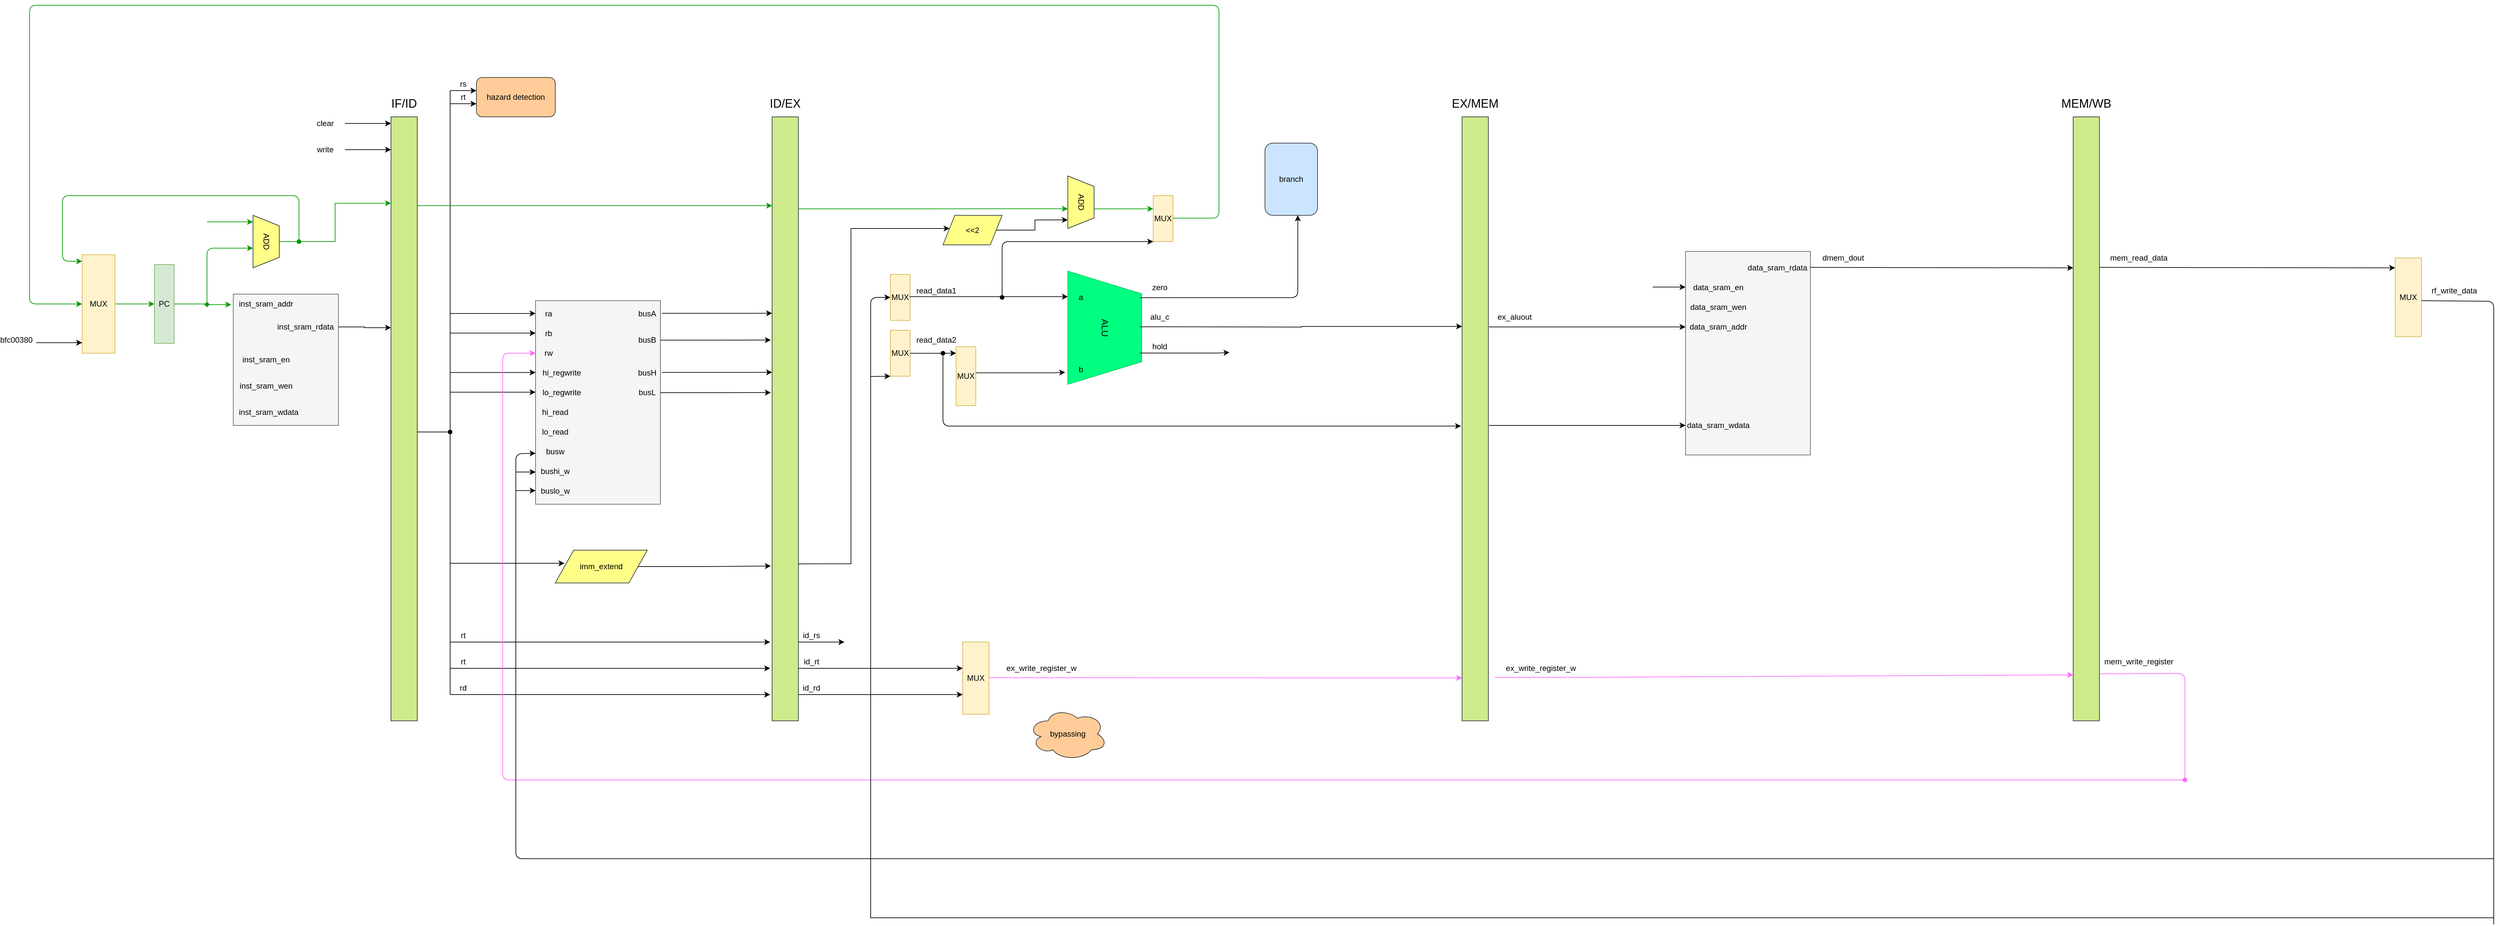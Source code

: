<mxfile version="13.4.1" type="github"><diagram id="bH22LZ7JSNqI04qrqFMr" name="Page-1"><mxGraphModel dx="1304" dy="689" grid="1" gridSize="10" guides="1" tooltips="1" connect="1" arrows="1" fold="1" page="1" pageScale="100" pageWidth="827" pageHeight="1169" math="0" shadow="0"><root><mxCell id="0"/><mxCell id="1" parent="0"/><mxCell id="Rt0QYLYU2NxIwIm2NMMh-12" style="edgeStyle=orthogonalEdgeStyle;rounded=0;orthogonalLoop=1;jettySize=auto;html=1;exitX=1;exitY=0.5;exitDx=0;exitDy=0;entryX=0;entryY=0.5;entryDx=0;entryDy=0;strokeColor=#009900;" edge="1" parent="1" source="Rt0QYLYU2NxIwIm2NMMh-1" target="Rt0QYLYU2NxIwIm2NMMh-2"><mxGeometry relative="1" as="geometry"/></mxCell><mxCell id="Rt0QYLYU2NxIwIm2NMMh-1" value="MUX" style="rounded=0;whiteSpace=wrap;html=1;fillColor=#fff2cc;strokeColor=#d6b656;" vertex="1" parent="1"><mxGeometry x="180" y="850" width="50" height="150" as="geometry"/></mxCell><mxCell id="Rt0QYLYU2NxIwIm2NMMh-13" style="edgeStyle=orthogonalEdgeStyle;rounded=0;orthogonalLoop=1;jettySize=auto;html=1;exitX=1;exitY=0.5;exitDx=0;exitDy=0;entryX=-0.019;entryY=0.08;entryDx=0;entryDy=0;entryPerimeter=0;strokeColor=#009900;" edge="1" parent="1" source="Rt0QYLYU2NxIwIm2NMMh-2" target="Rt0QYLYU2NxIwIm2NMMh-3"><mxGeometry relative="1" as="geometry"><Array as="points"><mxPoint x="370" y="925"/><mxPoint x="370" y="926"/></Array></mxGeometry></mxCell><mxCell id="Rt0QYLYU2NxIwIm2NMMh-2" value="PC" style="rounded=0;whiteSpace=wrap;html=1;fillColor=#d5e8d4;strokeColor=#82b366;" vertex="1" parent="1"><mxGeometry x="290" y="865" width="30" height="120" as="geometry"/></mxCell><mxCell id="Rt0QYLYU2NxIwIm2NMMh-20" style="edgeStyle=orthogonalEdgeStyle;rounded=0;orthogonalLoop=1;jettySize=auto;html=1;exitX=1;exitY=0.25;exitDx=0;exitDy=0;startArrow=none;startFill=0;endArrow=classic;endFill=1;entryX=0;entryY=0.349;entryDx=0;entryDy=0;entryPerimeter=0;" edge="1" parent="1" source="Rt0QYLYU2NxIwIm2NMMh-3" target="Rt0QYLYU2NxIwIm2NMMh-18"><mxGeometry relative="1" as="geometry"><mxPoint x="645" y="960" as="targetPoint"/></mxGeometry></mxCell><mxCell id="Rt0QYLYU2NxIwIm2NMMh-3" value="" style="rounded=0;whiteSpace=wrap;html=1;fillColor=#f5f5f5;strokeColor=#666666;fontColor=#333333;" vertex="1" parent="1"><mxGeometry x="410" y="910" width="160" height="200" as="geometry"/></mxCell><mxCell id="Rt0QYLYU2NxIwIm2NMMh-4" value="inst_sram_addr" style="text;html=1;strokeColor=none;fillColor=none;align=center;verticalAlign=middle;whiteSpace=wrap;rounded=0;" vertex="1" parent="1"><mxGeometry x="440" y="915" width="40" height="20" as="geometry"/></mxCell><mxCell id="Rt0QYLYU2NxIwIm2NMMh-5" value="inst_sram_rdata" style="text;html=1;strokeColor=none;fillColor=none;align=center;verticalAlign=middle;whiteSpace=wrap;rounded=0;" vertex="1" parent="1"><mxGeometry x="500" y="950" width="40" height="20" as="geometry"/></mxCell><mxCell id="Rt0QYLYU2NxIwIm2NMMh-6" value="inst_sram_en" style="text;html=1;strokeColor=none;fillColor=none;align=center;verticalAlign=middle;whiteSpace=wrap;rounded=0;" vertex="1" parent="1"><mxGeometry x="440" y="1000" width="40" height="20" as="geometry"/></mxCell><mxCell id="Rt0QYLYU2NxIwIm2NMMh-7" value="inst_sram_wen" style="text;html=1;strokeColor=none;fillColor=none;align=center;verticalAlign=middle;whiteSpace=wrap;rounded=0;" vertex="1" parent="1"><mxGeometry x="440" y="1040" width="40" height="20" as="geometry"/></mxCell><mxCell id="Rt0QYLYU2NxIwIm2NMMh-8" value="inst_sram_wdata" style="text;html=1;strokeColor=none;fillColor=none;align=center;verticalAlign=middle;whiteSpace=wrap;rounded=0;" vertex="1" parent="1"><mxGeometry x="444" y="1080" width="40" height="20" as="geometry"/></mxCell><mxCell id="Rt0QYLYU2NxIwIm2NMMh-22" style="edgeStyle=orthogonalEdgeStyle;rounded=0;orthogonalLoop=1;jettySize=auto;html=1;exitX=0.5;exitY=0;exitDx=0;exitDy=0;startArrow=none;startFill=0;endArrow=classic;endFill=1;entryX=0;entryY=0.143;entryDx=0;entryDy=0;entryPerimeter=0;strokeColor=#009900;" edge="1" parent="1" source="Rt0QYLYU2NxIwIm2NMMh-11" target="Rt0QYLYU2NxIwIm2NMMh-18"><mxGeometry relative="1" as="geometry"><mxPoint x="640" y="830" as="targetPoint"/></mxGeometry></mxCell><mxCell id="Rt0QYLYU2NxIwIm2NMMh-11" value="ADD" style="shape=trapezoid;perimeter=trapezoidPerimeter;whiteSpace=wrap;html=1;rotation=90;fillColor=#ffff88;strokeColor=#36393d;" vertex="1" parent="1"><mxGeometry x="420" y="810" width="80" height="40" as="geometry"/></mxCell><mxCell id="Rt0QYLYU2NxIwIm2NMMh-16" value="" style="endArrow=classic;html=1;strokeColor=#009900;" edge="1" parent="1"><mxGeometry width="50" height="50" relative="1" as="geometry"><mxPoint x="370" y="800" as="sourcePoint"/><mxPoint x="440" y="800" as="targetPoint"/></mxGeometry></mxCell><mxCell id="Rt0QYLYU2NxIwIm2NMMh-17" value="" style="endArrow=classic;html=1;endFill=1;startArrow=diamond;startFill=1;strokeColor=#009900;" edge="1" parent="1"><mxGeometry width="50" height="50" relative="1" as="geometry"><mxPoint x="370" y="930" as="sourcePoint"/><mxPoint x="440" y="840" as="targetPoint"/><Array as="points"><mxPoint x="370" y="840"/></Array></mxGeometry></mxCell><mxCell id="Rt0QYLYU2NxIwIm2NMMh-18" value="" style="rounded=0;whiteSpace=wrap;html=1;fillColor=#cdeb8b;strokeColor=#36393d;" vertex="1" parent="1"><mxGeometry x="650" y="640" width="40" height="920" as="geometry"/></mxCell><mxCell id="Rt0QYLYU2NxIwIm2NMMh-19" value="&lt;font style=&quot;font-size: 18px&quot;&gt;IF/ID&lt;/font&gt;" style="text;html=1;strokeColor=none;fillColor=none;align=center;verticalAlign=middle;whiteSpace=wrap;rounded=0;" vertex="1" parent="1"><mxGeometry x="650" y="610" width="40" height="20" as="geometry"/></mxCell><mxCell id="Rt0QYLYU2NxIwIm2NMMh-23" value="" style="endArrow=classic;html=1;" edge="1" parent="1"><mxGeometry width="50" height="50" relative="1" as="geometry"><mxPoint x="580" y="650" as="sourcePoint"/><mxPoint x="650" y="650" as="targetPoint"/></mxGeometry></mxCell><mxCell id="Rt0QYLYU2NxIwIm2NMMh-24" value="" style="endArrow=classic;html=1;" edge="1" parent="1"><mxGeometry width="50" height="50" relative="1" as="geometry"><mxPoint x="580" y="690" as="sourcePoint"/><mxPoint x="650" y="690" as="targetPoint"/></mxGeometry></mxCell><mxCell id="Rt0QYLYU2NxIwIm2NMMh-25" value="&lt;font style=&quot;font-size: 12px&quot;&gt;clear&lt;/font&gt;" style="text;html=1;strokeColor=none;fillColor=none;align=center;verticalAlign=middle;whiteSpace=wrap;rounded=0;" vertex="1" parent="1"><mxGeometry x="530" y="640" width="40" height="20" as="geometry"/></mxCell><mxCell id="Rt0QYLYU2NxIwIm2NMMh-26" value="&lt;font style=&quot;font-size: 12px&quot;&gt;write&lt;/font&gt;" style="text;html=1;strokeColor=none;fillColor=none;align=center;verticalAlign=middle;whiteSpace=wrap;rounded=0;" vertex="1" parent="1"><mxGeometry x="530" y="680" width="40" height="20" as="geometry"/></mxCell><mxCell id="Rt0QYLYU2NxIwIm2NMMh-27" value="" style="endArrow=classic;html=1;entryX=0;entryY=0.067;entryDx=0;entryDy=0;entryPerimeter=0;startArrow=oval;startFill=1;strokeColor=#009900;" edge="1" parent="1" target="Rt0QYLYU2NxIwIm2NMMh-1"><mxGeometry width="50" height="50" relative="1" as="geometry"><mxPoint x="510" y="830" as="sourcePoint"/><mxPoint x="150" y="870" as="targetPoint"/><Array as="points"><mxPoint x="510" y="760"/><mxPoint x="150" y="760"/><mxPoint x="150" y="860"/></Array></mxGeometry></mxCell><mxCell id="Rt0QYLYU2NxIwIm2NMMh-28" value="" style="endArrow=classic;html=1;" edge="1" parent="1"><mxGeometry width="50" height="50" relative="1" as="geometry"><mxPoint x="110" y="984" as="sourcePoint"/><mxPoint x="180" y="984" as="targetPoint"/></mxGeometry></mxCell><mxCell id="Rt0QYLYU2NxIwIm2NMMh-29" value="&lt;font style=&quot;font-size: 12px&quot;&gt;bfc00380&lt;br&gt;&lt;/font&gt;" style="text;html=1;strokeColor=none;fillColor=none;align=center;verticalAlign=middle;whiteSpace=wrap;rounded=0;" vertex="1" parent="1"><mxGeometry x="60" y="970" width="40" height="20" as="geometry"/></mxCell><mxCell id="Rt0QYLYU2NxIwIm2NMMh-30" value="" style="rounded=0;whiteSpace=wrap;html=1;fillColor=#f5f5f5;strokeColor=#666666;fontColor=#333333;" vertex="1" parent="1"><mxGeometry x="870" y="920" width="190" height="310" as="geometry"/></mxCell><mxCell id="Rt0QYLYU2NxIwIm2NMMh-31" value="ra" style="text;html=1;strokeColor=none;fillColor=none;align=center;verticalAlign=middle;whiteSpace=wrap;rounded=0;" vertex="1" parent="1"><mxGeometry x="870" y="930" width="40" height="20" as="geometry"/></mxCell><mxCell id="Rt0QYLYU2NxIwIm2NMMh-32" value="rb" style="text;html=1;strokeColor=none;fillColor=none;align=center;verticalAlign=middle;whiteSpace=wrap;rounded=0;" vertex="1" parent="1"><mxGeometry x="870" y="960" width="40" height="20" as="geometry"/></mxCell><mxCell id="Rt0QYLYU2NxIwIm2NMMh-33" value="rw" style="text;html=1;strokeColor=none;fillColor=none;align=center;verticalAlign=middle;whiteSpace=wrap;rounded=0;" vertex="1" parent="1"><mxGeometry x="870" y="990" width="40" height="20" as="geometry"/></mxCell><mxCell id="Rt0QYLYU2NxIwIm2NMMh-34" value="hi_regwrite" style="text;html=1;strokeColor=none;fillColor=none;align=center;verticalAlign=middle;whiteSpace=wrap;rounded=0;" vertex="1" parent="1"><mxGeometry x="890" y="1020" width="40" height="20" as="geometry"/></mxCell><mxCell id="Rt0QYLYU2NxIwIm2NMMh-36" value="lo_regwrite" style="text;html=1;strokeColor=none;fillColor=none;align=center;verticalAlign=middle;whiteSpace=wrap;rounded=0;" vertex="1" parent="1"><mxGeometry x="890" y="1050" width="40" height="20" as="geometry"/></mxCell><mxCell id="Rt0QYLYU2NxIwIm2NMMh-37" value="hi_read" style="text;html=1;strokeColor=none;fillColor=none;align=center;verticalAlign=middle;whiteSpace=wrap;rounded=0;" vertex="1" parent="1"><mxGeometry x="880" y="1080" width="40" height="20" as="geometry"/></mxCell><mxCell id="Rt0QYLYU2NxIwIm2NMMh-38" value="lo_read" style="text;html=1;strokeColor=none;fillColor=none;align=center;verticalAlign=middle;whiteSpace=wrap;rounded=0;" vertex="1" parent="1"><mxGeometry x="880" y="1110" width="40" height="20" as="geometry"/></mxCell><mxCell id="Rt0QYLYU2NxIwIm2NMMh-39" value="busw" style="text;html=1;strokeColor=none;fillColor=none;align=center;verticalAlign=middle;whiteSpace=wrap;rounded=0;" vertex="1" parent="1"><mxGeometry x="880" y="1140" width="40" height="20" as="geometry"/></mxCell><mxCell id="Rt0QYLYU2NxIwIm2NMMh-42" value="bushi_w" style="text;html=1;strokeColor=none;fillColor=none;align=center;verticalAlign=middle;whiteSpace=wrap;rounded=0;" vertex="1" parent="1"><mxGeometry x="880" y="1170" width="40" height="20" as="geometry"/></mxCell><mxCell id="Rt0QYLYU2NxIwIm2NMMh-47" value="buslo_w" style="text;html=1;strokeColor=none;fillColor=none;align=center;verticalAlign=middle;whiteSpace=wrap;rounded=0;" vertex="1" parent="1"><mxGeometry x="880" y="1200" width="40" height="20" as="geometry"/></mxCell><mxCell id="Rt0QYLYU2NxIwIm2NMMh-48" value="busA" style="text;html=1;strokeColor=none;fillColor=none;align=center;verticalAlign=middle;whiteSpace=wrap;rounded=0;" vertex="1" parent="1"><mxGeometry x="1020" y="930" width="40" height="20" as="geometry"/></mxCell><mxCell id="Rt0QYLYU2NxIwIm2NMMh-49" value="busB" style="text;html=1;strokeColor=none;fillColor=none;align=center;verticalAlign=middle;whiteSpace=wrap;rounded=0;" vertex="1" parent="1"><mxGeometry x="1020" y="970" width="40" height="20" as="geometry"/></mxCell><mxCell id="Rt0QYLYU2NxIwIm2NMMh-50" value="busH" style="text;html=1;strokeColor=none;fillColor=none;align=center;verticalAlign=middle;whiteSpace=wrap;rounded=0;" vertex="1" parent="1"><mxGeometry x="1020" y="1020" width="40" height="20" as="geometry"/></mxCell><mxCell id="Rt0QYLYU2NxIwIm2NMMh-51" value="busL" style="text;html=1;strokeColor=none;fillColor=none;align=center;verticalAlign=middle;whiteSpace=wrap;rounded=0;" vertex="1" parent="1"><mxGeometry x="1020" y="1050" width="40" height="20" as="geometry"/></mxCell><mxCell id="Rt0QYLYU2NxIwIm2NMMh-52" value="" style="rounded=0;whiteSpace=wrap;html=1;fillColor=#cdeb8b;strokeColor=#36393d;" vertex="1" parent="1"><mxGeometry x="1230" y="640" width="40" height="920" as="geometry"/></mxCell><mxCell id="Rt0QYLYU2NxIwIm2NMMh-53" value="&lt;font style=&quot;font-size: 18px&quot;&gt;ID/EX&lt;/font&gt;" style="text;html=1;strokeColor=none;fillColor=none;align=center;verticalAlign=middle;whiteSpace=wrap;rounded=0;" vertex="1" parent="1"><mxGeometry x="1230" y="610" width="40" height="20" as="geometry"/></mxCell><mxCell id="Rt0QYLYU2NxIwIm2NMMh-59" style="edgeStyle=orthogonalEdgeStyle;rounded=0;orthogonalLoop=1;jettySize=auto;html=1;exitX=1;exitY=0.25;exitDx=0;exitDy=0;entryX=-0.05;entryY=0.404;entryDx=0;entryDy=0;entryPerimeter=0;startArrow=none;startFill=0;endArrow=classic;endFill=1;" edge="1" parent="1"><mxGeometry relative="1" as="geometry"><mxPoint x="1060" y="980.08" as="sourcePoint"/><mxPoint x="1228" y="980.0" as="targetPoint"/><Array as="points"><mxPoint x="1144" y="980"/><mxPoint x="1144" y="980"/></Array></mxGeometry></mxCell><mxCell id="Rt0QYLYU2NxIwIm2NMMh-60" style="edgeStyle=orthogonalEdgeStyle;rounded=0;orthogonalLoop=1;jettySize=auto;html=1;exitX=1;exitY=0.25;exitDx=0;exitDy=0;entryX=-0.05;entryY=0.404;entryDx=0;entryDy=0;entryPerimeter=0;startArrow=none;startFill=0;endArrow=classic;endFill=1;" edge="1" parent="1"><mxGeometry relative="1" as="geometry"><mxPoint x="1062" y="1029.25" as="sourcePoint"/><mxPoint x="1230.0" y="1029.17" as="targetPoint"/><Array as="points"><mxPoint x="1146" y="1029.17"/><mxPoint x="1146" y="1029.17"/></Array></mxGeometry></mxCell><mxCell id="Rt0QYLYU2NxIwIm2NMMh-61" style="edgeStyle=orthogonalEdgeStyle;rounded=0;orthogonalLoop=1;jettySize=auto;html=1;exitX=1;exitY=0.25;exitDx=0;exitDy=0;entryX=-0.05;entryY=0.404;entryDx=0;entryDy=0;entryPerimeter=0;startArrow=none;startFill=0;endArrow=classic;endFill=1;" edge="1" parent="1"><mxGeometry relative="1" as="geometry"><mxPoint x="1060" y="1060.08" as="sourcePoint"/><mxPoint x="1228.0" y="1060.0" as="targetPoint"/><Array as="points"><mxPoint x="1144" y="1060"/><mxPoint x="1144" y="1060"/></Array></mxGeometry></mxCell><mxCell id="Rt0QYLYU2NxIwIm2NMMh-62" style="edgeStyle=orthogonalEdgeStyle;rounded=0;orthogonalLoop=1;jettySize=auto;html=1;exitX=1;exitY=0.25;exitDx=0;exitDy=0;entryX=-0.05;entryY=0.404;entryDx=0;entryDy=0;entryPerimeter=0;startArrow=none;startFill=0;endArrow=classic;endFill=1;" edge="1" parent="1"><mxGeometry relative="1" as="geometry"><mxPoint x="1062" y="939.25" as="sourcePoint"/><mxPoint x="1230.0" y="939.17" as="targetPoint"/><Array as="points"><mxPoint x="1146" y="939.17"/><mxPoint x="1146" y="939.17"/></Array></mxGeometry></mxCell><mxCell id="Rt0QYLYU2NxIwIm2NMMh-64" value="hazard detection" style="rounded=1;whiteSpace=wrap;html=1;fillColor=#ffcc99;strokeColor=#36393d;" vertex="1" parent="1"><mxGeometry x="780" y="580" width="120" height="60" as="geometry"/></mxCell><mxCell id="Rt0QYLYU2NxIwIm2NMMh-65" value="" style="endArrow=classic;html=1;entryX=0;entryY=0.75;entryDx=0;entryDy=0;" edge="1" parent="1"><mxGeometry width="50" height="50" relative="1" as="geometry"><mxPoint x="740" y="939.5" as="sourcePoint"/><mxPoint x="870" y="939.5" as="targetPoint"/></mxGeometry></mxCell><mxCell id="Rt0QYLYU2NxIwIm2NMMh-66" value="" style="endArrow=classic;html=1;entryX=0;entryY=0.75;entryDx=0;entryDy=0;" edge="1" parent="1"><mxGeometry width="50" height="50" relative="1" as="geometry"><mxPoint x="740" y="969.41" as="sourcePoint"/><mxPoint x="870" y="969.41" as="targetPoint"/></mxGeometry></mxCell><mxCell id="Rt0QYLYU2NxIwIm2NMMh-67" value="" style="endArrow=classic;html=1;entryX=0;entryY=0.75;entryDx=0;entryDy=0;" edge="1" parent="1"><mxGeometry width="50" height="50" relative="1" as="geometry"><mxPoint x="740" y="1029.41" as="sourcePoint"/><mxPoint x="870" y="1029.41" as="targetPoint"/></mxGeometry></mxCell><mxCell id="Rt0QYLYU2NxIwIm2NMMh-68" value="" style="endArrow=classic;html=1;entryX=0;entryY=0.75;entryDx=0;entryDy=0;" edge="1" parent="1"><mxGeometry width="50" height="50" relative="1" as="geometry"><mxPoint x="740" y="1059.41" as="sourcePoint"/><mxPoint x="870" y="1059.41" as="targetPoint"/></mxGeometry></mxCell><mxCell id="Rt0QYLYU2NxIwIm2NMMh-71" value="" style="endArrow=oval;html=1;endFill=1;" edge="1" parent="1"><mxGeometry width="50" height="50" relative="1" as="geometry"><mxPoint x="690" y="1120" as="sourcePoint"/><mxPoint x="740" y="1120" as="targetPoint"/></mxGeometry></mxCell><mxCell id="Rt0QYLYU2NxIwIm2NMMh-72" value="" style="endArrow=none;html=1;" edge="1" parent="1"><mxGeometry width="50" height="50" relative="1" as="geometry"><mxPoint x="740" y="1520" as="sourcePoint"/><mxPoint x="740" y="600" as="targetPoint"/></mxGeometry></mxCell><mxCell id="Rt0QYLYU2NxIwIm2NMMh-73" value="imm_extend" style="shape=parallelogram;perimeter=parallelogramPerimeter;whiteSpace=wrap;html=1;fillColor=#ffff88;strokeColor=#36393d;" vertex="1" parent="1"><mxGeometry x="900" y="1300" width="140" height="50" as="geometry"/></mxCell><mxCell id="Rt0QYLYU2NxIwIm2NMMh-74" value="" style="endArrow=classic;html=1;" edge="1" parent="1"><mxGeometry width="50" height="50" relative="1" as="geometry"><mxPoint x="740" y="1320.0" as="sourcePoint"/><mxPoint x="914" y="1320" as="targetPoint"/><Array as="points"><mxPoint x="860" y="1320"/></Array></mxGeometry></mxCell><mxCell id="Rt0QYLYU2NxIwIm2NMMh-78" style="edgeStyle=orthogonalEdgeStyle;rounded=0;orthogonalLoop=1;jettySize=auto;html=1;exitX=1;exitY=0.5;exitDx=0;exitDy=0;entryX=-0.05;entryY=0.404;entryDx=0;entryDy=0;entryPerimeter=0;startArrow=none;startFill=0;endArrow=classic;endFill=1;" edge="1" parent="1" source="Rt0QYLYU2NxIwIm2NMMh-73"><mxGeometry relative="1" as="geometry"><mxPoint x="1060" y="1324.25" as="sourcePoint"/><mxPoint x="1228" y="1324.17" as="targetPoint"/><Array as="points"/></mxGeometry></mxCell><mxCell id="Rt0QYLYU2NxIwIm2NMMh-79" value="" style="endArrow=classic;html=1;" edge="1" parent="1"><mxGeometry width="50" height="50" relative="1" as="geometry"><mxPoint x="740" y="1440" as="sourcePoint"/><mxPoint x="1227" y="1440" as="targetPoint"/><Array as="points"><mxPoint x="866" y="1440"/></Array></mxGeometry></mxCell><mxCell id="Rt0QYLYU2NxIwIm2NMMh-80" value="" style="endArrow=classic;html=1;" edge="1" parent="1"><mxGeometry width="50" height="50" relative="1" as="geometry"><mxPoint x="740" y="1480" as="sourcePoint"/><mxPoint x="1227" y="1480" as="targetPoint"/><Array as="points"><mxPoint x="866" y="1480"/></Array></mxGeometry></mxCell><mxCell id="Rt0QYLYU2NxIwIm2NMMh-81" value="" style="endArrow=classic;html=1;" edge="1" parent="1"><mxGeometry width="50" height="50" relative="1" as="geometry"><mxPoint x="740" y="1520" as="sourcePoint"/><mxPoint x="1227" y="1520" as="targetPoint"/><Array as="points"><mxPoint x="866" y="1520"/></Array></mxGeometry></mxCell><mxCell id="Rt0QYLYU2NxIwIm2NMMh-82" value="" style="endArrow=classic;html=1;exitX=1;exitY=0.147;exitDx=0;exitDy=0;exitPerimeter=0;entryX=0;entryY=0.147;entryDx=0;entryDy=0;entryPerimeter=0;strokeColor=#009900;" edge="1" parent="1" source="Rt0QYLYU2NxIwIm2NMMh-18" target="Rt0QYLYU2NxIwIm2NMMh-52"><mxGeometry width="50" height="50" relative="1" as="geometry"><mxPoint x="850" y="870" as="sourcePoint"/><mxPoint x="900" y="820" as="targetPoint"/></mxGeometry></mxCell><mxCell id="Rt0QYLYU2NxIwIm2NMMh-83" value="" style="endArrow=classic;html=1;exitX=1;exitY=0.147;exitDx=0;exitDy=0;exitPerimeter=0;" edge="1" parent="1"><mxGeometry width="50" height="50" relative="1" as="geometry"><mxPoint x="740" y="600" as="sourcePoint"/><mxPoint x="780" y="600" as="targetPoint"/></mxGeometry></mxCell><mxCell id="Rt0QYLYU2NxIwIm2NMMh-84" value="" style="endArrow=classic;html=1;" edge="1" parent="1"><mxGeometry width="50" height="50" relative="1" as="geometry"><mxPoint x="740" y="620" as="sourcePoint"/><mxPoint x="780" y="620" as="targetPoint"/></mxGeometry></mxCell><mxCell id="Rt0QYLYU2NxIwIm2NMMh-85" value="&lt;font style=&quot;font-size: 12px&quot;&gt;rs&lt;/font&gt;" style="text;html=1;strokeColor=none;fillColor=none;align=center;verticalAlign=middle;whiteSpace=wrap;rounded=0;" vertex="1" parent="1"><mxGeometry x="740" y="580" width="40" height="20" as="geometry"/></mxCell><mxCell id="Rt0QYLYU2NxIwIm2NMMh-86" value="&lt;font style=&quot;font-size: 12px&quot;&gt;rt&lt;/font&gt;" style="text;html=1;strokeColor=none;fillColor=none;align=center;verticalAlign=middle;whiteSpace=wrap;rounded=0;" vertex="1" parent="1"><mxGeometry x="740" y="600" width="40" height="20" as="geometry"/></mxCell><mxCell id="Rt0QYLYU2NxIwIm2NMMh-88" value="MUX" style="rounded=0;whiteSpace=wrap;html=1;fillColor=#fff2cc;strokeColor=#d6b656;" vertex="1" parent="1"><mxGeometry x="1410" y="880" width="30" height="70" as="geometry"/></mxCell><mxCell id="Rt0QYLYU2NxIwIm2NMMh-89" value="MUX" style="rounded=0;whiteSpace=wrap;html=1;fillColor=#fff2cc;strokeColor=#d6b656;" vertex="1" parent="1"><mxGeometry x="1410" y="965" width="30" height="70" as="geometry"/></mxCell><mxCell id="Rt0QYLYU2NxIwIm2NMMh-94" style="edgeStyle=orthogonalEdgeStyle;rounded=0;orthogonalLoop=1;jettySize=auto;html=1;exitX=1;exitY=0.5;exitDx=0;exitDy=0;startArrow=none;startFill=0;endArrow=classic;endFill=1;entryX=0.837;entryY=1;entryDx=0;entryDy=0;entryPerimeter=0;" edge="1" parent="1" source="Rt0QYLYU2NxIwIm2NMMh-90" target="Rt0QYLYU2NxIwIm2NMMh-91"><mxGeometry relative="1" as="geometry"><mxPoint x="1670" y="797" as="targetPoint"/></mxGeometry></mxCell><mxCell id="Rt0QYLYU2NxIwIm2NMMh-90" value="&amp;lt;&amp;lt;2" style="shape=parallelogram;perimeter=parallelogramPerimeter;whiteSpace=wrap;html=1;fillColor=#ffff88;strokeColor=#36393d;" vertex="1" parent="1"><mxGeometry x="1490" y="790" width="90" height="45" as="geometry"/></mxCell><mxCell id="Rt0QYLYU2NxIwIm2NMMh-91" value="ADD" style="shape=trapezoid;perimeter=trapezoidPerimeter;whiteSpace=wrap;html=1;rotation=90;fillColor=#ffff88;strokeColor=#36393d;" vertex="1" parent="1"><mxGeometry x="1660" y="750" width="80" height="40" as="geometry"/></mxCell><mxCell id="Rt0QYLYU2NxIwIm2NMMh-93" style="edgeStyle=orthogonalEdgeStyle;rounded=0;orthogonalLoop=1;jettySize=auto;html=1;exitX=1;exitY=0.5;exitDx=0;exitDy=0;startArrow=none;startFill=0;endArrow=classic;endFill=1;" edge="1" parent="1" target="Rt0QYLYU2NxIwIm2NMMh-90"><mxGeometry relative="1" as="geometry"><mxPoint x="1270" y="1320.83" as="sourcePoint"/><mxPoint x="1470" y="790" as="targetPoint"/><Array as="points"><mxPoint x="1350" y="1321"/><mxPoint x="1350" y="810"/></Array></mxGeometry></mxCell><mxCell id="Rt0QYLYU2NxIwIm2NMMh-95" value="" style="endArrow=classic;html=1;exitX=1;exitY=0.147;exitDx=0;exitDy=0;exitPerimeter=0;strokeColor=#009900;" edge="1" parent="1"><mxGeometry width="50" height="50" relative="1" as="geometry"><mxPoint x="1270" y="780.17" as="sourcePoint"/><mxPoint x="1680" y="780" as="targetPoint"/></mxGeometry></mxCell><mxCell id="Rt0QYLYU2NxIwIm2NMMh-96" value="MUX" style="rounded=0;whiteSpace=wrap;html=1;fillColor=#fff2cc;strokeColor=#d6b656;" vertex="1" parent="1"><mxGeometry x="1810" y="760" width="30" height="70" as="geometry"/></mxCell><mxCell id="Rt0QYLYU2NxIwIm2NMMh-99" style="edgeStyle=orthogonalEdgeStyle;rounded=0;orthogonalLoop=1;jettySize=auto;html=1;exitX=1;exitY=0.25;exitDx=0;exitDy=0;startArrow=none;startFill=0;endArrow=classic;endFill=1;strokeColor=#009900;" edge="1" parent="1"><mxGeometry relative="1" as="geometry"><mxPoint x="1720" y="780.08" as="sourcePoint"/><mxPoint x="1810" y="780" as="targetPoint"/><Array as="points"><mxPoint x="1804" y="780"/><mxPoint x="1804" y="780"/></Array></mxGeometry></mxCell><mxCell id="Rt0QYLYU2NxIwIm2NMMh-100" style="edgeStyle=orthogonalEdgeStyle;rounded=1;orthogonalLoop=1;jettySize=auto;html=1;exitX=1;exitY=0.25;exitDx=0;exitDy=0;startArrow=none;startFill=0;endArrow=classic;endFill=1;entryX=0;entryY=0.5;entryDx=0;entryDy=0;strokeColor=#009900;" edge="1" parent="1" target="Rt0QYLYU2NxIwIm2NMMh-1"><mxGeometry relative="1" as="geometry"><mxPoint x="1840" y="794.25" as="sourcePoint"/><mxPoint x="100" y="890" as="targetPoint"/><Array as="points"><mxPoint x="1910" y="794"/><mxPoint x="1910" y="470"/><mxPoint x="100" y="470"/><mxPoint x="100" y="925"/></Array></mxGeometry></mxCell><mxCell id="Rt0QYLYU2NxIwIm2NMMh-101" value="branch" style="rounded=1;whiteSpace=wrap;html=1;fillColor=#cce5ff;strokeColor=#36393d;" vertex="1" parent="1"><mxGeometry x="1980" y="680" width="80" height="110" as="geometry"/></mxCell><mxCell id="Rt0QYLYU2NxIwIm2NMMh-102" value="" style="rounded=0;whiteSpace=wrap;html=1;fillColor=#cdeb8b;strokeColor=#36393d;" vertex="1" parent="1"><mxGeometry x="2280" y="640" width="40" height="920" as="geometry"/></mxCell><mxCell id="Rt0QYLYU2NxIwIm2NMMh-103" value="&lt;font style=&quot;font-size: 18px&quot;&gt;EX/MEM&lt;/font&gt;" style="text;html=1;strokeColor=none;fillColor=none;align=center;verticalAlign=middle;whiteSpace=wrap;rounded=0;" vertex="1" parent="1"><mxGeometry x="2280" y="610" width="40" height="20" as="geometry"/></mxCell><mxCell id="Rt0QYLYU2NxIwIm2NMMh-104" value="" style="rounded=0;whiteSpace=wrap;html=1;fillColor=#f5f5f5;strokeColor=#666666;fontColor=#333333;" vertex="1" parent="1"><mxGeometry x="2620" y="845" width="190" height="310" as="geometry"/></mxCell><mxCell id="Rt0QYLYU2NxIwIm2NMMh-105" value="data_sram_en" style="text;html=1;strokeColor=none;fillColor=none;align=center;verticalAlign=middle;whiteSpace=wrap;rounded=0;" vertex="1" parent="1"><mxGeometry x="2650" y="890" width="40" height="20" as="geometry"/></mxCell><mxCell id="Rt0QYLYU2NxIwIm2NMMh-107" value="data_sram_wen" style="text;html=1;strokeColor=none;fillColor=none;align=center;verticalAlign=middle;whiteSpace=wrap;rounded=0;" vertex="1" parent="1"><mxGeometry x="2650" y="920" width="40" height="20" as="geometry"/></mxCell><mxCell id="Rt0QYLYU2NxIwIm2NMMh-108" value="data_sram_addr" style="text;html=1;strokeColor=none;fillColor=none;align=center;verticalAlign=middle;whiteSpace=wrap;rounded=0;" vertex="1" parent="1"><mxGeometry x="2650" y="950" width="40" height="20" as="geometry"/></mxCell><mxCell id="Rt0QYLYU2NxIwIm2NMMh-109" value="data_sram_wdata" style="text;html=1;strokeColor=none;fillColor=none;align=center;verticalAlign=middle;whiteSpace=wrap;rounded=0;" vertex="1" parent="1"><mxGeometry x="2650" y="1100" width="40" height="20" as="geometry"/></mxCell><mxCell id="Rt0QYLYU2NxIwIm2NMMh-110" value="data_sram_rdata" style="text;html=1;strokeColor=none;fillColor=none;align=center;verticalAlign=middle;whiteSpace=wrap;rounded=0;" vertex="1" parent="1"><mxGeometry x="2740" y="860" width="40" height="20" as="geometry"/></mxCell><mxCell id="Rt0QYLYU2NxIwIm2NMMh-111" value="" style="rounded=0;whiteSpace=wrap;html=1;fillColor=#cdeb8b;strokeColor=#36393d;" vertex="1" parent="1"><mxGeometry x="3210" y="640" width="40" height="920" as="geometry"/></mxCell><mxCell id="Rt0QYLYU2NxIwIm2NMMh-112" value="&lt;font style=&quot;font-size: 18px&quot;&gt;MEM/WB&lt;/font&gt;" style="text;html=1;strokeColor=none;fillColor=none;align=center;verticalAlign=middle;whiteSpace=wrap;rounded=0;" vertex="1" parent="1"><mxGeometry x="3210" y="610" width="40" height="20" as="geometry"/></mxCell><mxCell id="Rt0QYLYU2NxIwIm2NMMh-113" value="MUX" style="rounded=0;whiteSpace=wrap;html=1;fillColor=#fff2cc;strokeColor=#d6b656;" vertex="1" parent="1"><mxGeometry x="3700" y="855" width="40" height="120" as="geometry"/></mxCell><mxCell id="Rt0QYLYU2NxIwIm2NMMh-114" value="MUX" style="rounded=0;whiteSpace=wrap;html=1;fillColor=#fff2cc;strokeColor=#d6b656;" vertex="1" parent="1"><mxGeometry x="1520" y="1440" width="40" height="110" as="geometry"/></mxCell><mxCell id="Rt0QYLYU2NxIwIm2NMMh-115" value="" style="endArrow=classic;html=1;" edge="1" parent="1"><mxGeometry width="50" height="50" relative="1" as="geometry"><mxPoint x="1270" y="1480" as="sourcePoint"/><mxPoint x="1520" y="1480" as="targetPoint"/><Array as="points"><mxPoint x="1396" y="1480"/></Array></mxGeometry></mxCell><mxCell id="Rt0QYLYU2NxIwIm2NMMh-116" value="" style="endArrow=classic;html=1;" edge="1" parent="1"><mxGeometry width="50" height="50" relative="1" as="geometry"><mxPoint x="1270" y="1520" as="sourcePoint"/><mxPoint x="1520" y="1520" as="targetPoint"/><Array as="points"><mxPoint x="1396" y="1520"/></Array></mxGeometry></mxCell><mxCell id="Rt0QYLYU2NxIwIm2NMMh-117" value="&lt;font style=&quot;font-size: 12px&quot;&gt;rt&lt;/font&gt;" style="text;html=1;strokeColor=none;fillColor=none;align=center;verticalAlign=middle;whiteSpace=wrap;rounded=0;" vertex="1" parent="1"><mxGeometry x="740" y="1420" width="40" height="20" as="geometry"/></mxCell><mxCell id="Rt0QYLYU2NxIwIm2NMMh-123" value="&lt;font style=&quot;font-size: 12px&quot;&gt;rt&lt;/font&gt;" style="text;html=1;strokeColor=none;fillColor=none;align=center;verticalAlign=middle;whiteSpace=wrap;rounded=0;" vertex="1" parent="1"><mxGeometry x="740" y="1460" width="40" height="20" as="geometry"/></mxCell><mxCell id="Rt0QYLYU2NxIwIm2NMMh-124" value="&lt;font style=&quot;font-size: 12px&quot;&gt;rd&lt;/font&gt;" style="text;html=1;strokeColor=none;fillColor=none;align=center;verticalAlign=middle;whiteSpace=wrap;rounded=0;" vertex="1" parent="1"><mxGeometry x="740" y="1500" width="40" height="20" as="geometry"/></mxCell><mxCell id="Rt0QYLYU2NxIwIm2NMMh-125" value="&lt;font style=&quot;font-size: 12px&quot;&gt;id_rt&lt;/font&gt;" style="text;html=1;strokeColor=none;fillColor=none;align=center;verticalAlign=middle;whiteSpace=wrap;rounded=0;" vertex="1" parent="1"><mxGeometry x="1270" y="1460" width="40" height="20" as="geometry"/></mxCell><mxCell id="Rt0QYLYU2NxIwIm2NMMh-126" value="&lt;font style=&quot;font-size: 12px&quot;&gt;id_rd&lt;/font&gt;" style="text;html=1;strokeColor=none;fillColor=none;align=center;verticalAlign=middle;whiteSpace=wrap;rounded=0;" vertex="1" parent="1"><mxGeometry x="1270" y="1500" width="40" height="20" as="geometry"/></mxCell><mxCell id="Rt0QYLYU2NxIwIm2NMMh-128" value="" style="endArrow=classic;html=1;" edge="1" parent="1"><mxGeometry width="50" height="50" relative="1" as="geometry"><mxPoint x="1270" y="1440" as="sourcePoint"/><mxPoint x="1340" y="1440" as="targetPoint"/><Array as="points"/></mxGeometry></mxCell><mxCell id="Rt0QYLYU2NxIwIm2NMMh-129" value="&lt;font style=&quot;font-size: 12px&quot;&gt;id_rs&lt;/font&gt;" style="text;html=1;strokeColor=none;fillColor=none;align=center;verticalAlign=middle;whiteSpace=wrap;rounded=0;" vertex="1" parent="1"><mxGeometry x="1270" y="1420" width="40" height="20" as="geometry"/></mxCell><mxCell id="Rt0QYLYU2NxIwIm2NMMh-130" value="" style="endArrow=classic;html=1;entryX=0;entryY=0.929;entryDx=0;entryDy=0;entryPerimeter=0;strokeColor=#FF66FF;" edge="1" parent="1" target="Rt0QYLYU2NxIwIm2NMMh-102"><mxGeometry width="50" height="50" relative="1" as="geometry"><mxPoint x="1560" y="1494.41" as="sourcePoint"/><mxPoint x="1810" y="1494.41" as="targetPoint"/><Array as="points"><mxPoint x="1686" y="1494.41"/></Array></mxGeometry></mxCell><mxCell id="Rt0QYLYU2NxIwIm2NMMh-132" value="&lt;font style=&quot;font-size: 12px&quot;&gt;ex_write_register_w&lt;/font&gt;" style="text;html=1;strokeColor=none;fillColor=none;align=center;verticalAlign=middle;whiteSpace=wrap;rounded=0;" vertex="1" parent="1"><mxGeometry x="1620" y="1470" width="40" height="20" as="geometry"/></mxCell><mxCell id="Rt0QYLYU2NxIwIm2NMMh-133" value="" style="endArrow=classic;html=1;strokeColor=#FF66FF;" edge="1" parent="1"><mxGeometry width="50" height="50" relative="1" as="geometry"><mxPoint x="2330" y="1493.75" as="sourcePoint"/><mxPoint x="3210" y="1490" as="targetPoint"/><Array as="points"><mxPoint x="2456" y="1493.75"/></Array></mxGeometry></mxCell><mxCell id="Rt0QYLYU2NxIwIm2NMMh-134" value="&lt;font style=&quot;font-size: 12px&quot;&gt;ex_write_register_w&lt;/font&gt;" style="text;html=1;strokeColor=none;fillColor=none;align=center;verticalAlign=middle;whiteSpace=wrap;rounded=0;" vertex="1" parent="1"><mxGeometry x="2380" y="1470" width="40" height="20" as="geometry"/></mxCell><mxCell id="Rt0QYLYU2NxIwIm2NMMh-135" value="" style="endArrow=none;html=1;endFill=0;strokeColor=#FF66FF;" edge="1" parent="1"><mxGeometry width="50" height="50" relative="1" as="geometry"><mxPoint x="3250" y="1488.33" as="sourcePoint"/><mxPoint x="3380" y="1650" as="targetPoint"/><Array as="points"><mxPoint x="3380" y="1488"/></Array></mxGeometry></mxCell><mxCell id="Rt0QYLYU2NxIwIm2NMMh-136" value="" style="endArrow=classic;html=1;entryX=0;entryY=0.5;entryDx=0;entryDy=0;strokeColor=#FF66FF;startArrow=oval;startFill=1;" edge="1" parent="1" target="Rt0QYLYU2NxIwIm2NMMh-33"><mxGeometry width="50" height="50" relative="1" as="geometry"><mxPoint x="3380" y="1650" as="sourcePoint"/><mxPoint x="820" y="1000" as="targetPoint"/><Array as="points"><mxPoint x="820" y="1650"/><mxPoint x="820" y="1000"/></Array></mxGeometry></mxCell><mxCell id="Rt0QYLYU2NxIwIm2NMMh-137" value="&lt;font style=&quot;font-size: 12px&quot;&gt;mem_write_register&lt;/font&gt;" style="text;html=1;strokeColor=none;fillColor=none;align=center;verticalAlign=middle;whiteSpace=wrap;rounded=0;" vertex="1" parent="1"><mxGeometry x="3290" y="1460" width="40" height="20" as="geometry"/></mxCell><mxCell id="Rt0QYLYU2NxIwIm2NMMh-138" value="&lt;font color=&quot;#000000&quot; style=&quot;font-size: 14px&quot;&gt;ALU&lt;/font&gt;" style="shape=trapezoid;perimeter=trapezoidPerimeter;whiteSpace=wrap;html=1;rotation=90;fontColor=#ffffff;strokeColor=#00CC66;fillColor=#00FF80;" vertex="1" parent="1"><mxGeometry x="1650" y="905" width="172.5" height="112.5" as="geometry"/></mxCell><mxCell id="Rt0QYLYU2NxIwIm2NMMh-140" style="edgeStyle=orthogonalEdgeStyle;rounded=0;orthogonalLoop=1;jettySize=auto;html=1;exitX=1;exitY=0.5;exitDx=0;exitDy=0;startArrow=none;startFill=0;endArrow=classic;endFill=1;" edge="1" parent="1" source="Rt0QYLYU2NxIwIm2NMMh-88"><mxGeometry relative="1" as="geometry"><mxPoint x="1450" y="913.82" as="sourcePoint"/><mxPoint x="1680" y="913.92" as="targetPoint"/><Array as="points"><mxPoint x="1440" y="914"/></Array></mxGeometry></mxCell><mxCell id="Rt0QYLYU2NxIwIm2NMMh-141" value="MUX" style="rounded=0;whiteSpace=wrap;html=1;fillColor=#fff2cc;strokeColor=#d6b656;" vertex="1" parent="1"><mxGeometry x="1510" y="990" width="30" height="90" as="geometry"/></mxCell><mxCell id="Rt0QYLYU2NxIwIm2NMMh-142" style="edgeStyle=orthogonalEdgeStyle;rounded=0;orthogonalLoop=1;jettySize=auto;html=1;exitX=1;exitY=0.25;exitDx=0;exitDy=0;startArrow=none;startFill=0;endArrow=classic;endFill=1;" edge="1" parent="1"><mxGeometry relative="1" as="geometry"><mxPoint x="1440" y="1000.08" as="sourcePoint"/><mxPoint x="1510" y="1000" as="targetPoint"/><Array as="points"><mxPoint x="1490" y="1000"/><mxPoint x="1490" y="1000"/></Array></mxGeometry></mxCell><mxCell id="Rt0QYLYU2NxIwIm2NMMh-143" value="read_data1" style="text;html=1;strokeColor=none;fillColor=none;align=center;verticalAlign=middle;whiteSpace=wrap;rounded=0;" vertex="1" parent="1"><mxGeometry x="1460" y="895" width="40" height="20" as="geometry"/></mxCell><mxCell id="Rt0QYLYU2NxIwIm2NMMh-144" style="edgeStyle=orthogonalEdgeStyle;rounded=0;orthogonalLoop=1;jettySize=auto;html=1;exitX=1;exitY=0.25;exitDx=0;exitDy=0;startArrow=none;startFill=0;endArrow=classic;endFill=1;" edge="1" parent="1"><mxGeometry relative="1" as="geometry"><mxPoint x="1540" y="1029.9" as="sourcePoint"/><mxPoint x="1676" y="1029" as="targetPoint"/><Array as="points"><mxPoint x="1660" y="1029.41"/><mxPoint x="1660" y="1029.41"/></Array></mxGeometry></mxCell><mxCell id="Rt0QYLYU2NxIwIm2NMMh-148" style="edgeStyle=orthogonalEdgeStyle;rounded=1;orthogonalLoop=1;jettySize=auto;html=1;exitX=1;exitY=0.25;exitDx=0;exitDy=0;startArrow=none;startFill=0;endArrow=classic;endFill=1;" edge="1" parent="1"><mxGeometry relative="1" as="geometry"><mxPoint x="1790" y="915.44" as="sourcePoint"/><mxPoint x="2030" y="790" as="targetPoint"/><Array as="points"><mxPoint x="2030" y="915"/></Array></mxGeometry></mxCell><mxCell id="Rt0QYLYU2NxIwIm2NMMh-149" value="zero" style="text;html=1;strokeColor=none;fillColor=none;align=center;verticalAlign=middle;whiteSpace=wrap;rounded=0;" vertex="1" parent="1"><mxGeometry x="1800" y="890" width="40" height="20" as="geometry"/></mxCell><mxCell id="Rt0QYLYU2NxIwIm2NMMh-150" style="edgeStyle=orthogonalEdgeStyle;rounded=0;orthogonalLoop=1;jettySize=auto;html=1;exitX=1;exitY=0.25;exitDx=0;exitDy=0;startArrow=none;startFill=0;endArrow=classic;endFill=1;entryX=0;entryY=0.347;entryDx=0;entryDy=0;entryPerimeter=0;" edge="1" parent="1" target="Rt0QYLYU2NxIwIm2NMMh-102"><mxGeometry relative="1" as="geometry"><mxPoint x="1790" y="959.72" as="sourcePoint"/><mxPoint x="1926" y="958.82" as="targetPoint"/><Array as="points"/></mxGeometry></mxCell><mxCell id="Rt0QYLYU2NxIwIm2NMMh-151" value="alu_c" style="text;html=1;strokeColor=none;fillColor=none;align=center;verticalAlign=middle;whiteSpace=wrap;rounded=0;" vertex="1" parent="1"><mxGeometry x="1800" y="935" width="40" height="20" as="geometry"/></mxCell><mxCell id="Rt0QYLYU2NxIwIm2NMMh-153" style="edgeStyle=orthogonalEdgeStyle;rounded=0;orthogonalLoop=1;jettySize=auto;html=1;exitX=1;exitY=0.25;exitDx=0;exitDy=0;startArrow=none;startFill=0;endArrow=classic;endFill=1;" edge="1" parent="1"><mxGeometry relative="1" as="geometry"><mxPoint x="1790" y="999.72" as="sourcePoint"/><mxPoint x="1926" y="998.82" as="targetPoint"/><Array as="points"><mxPoint x="1910" y="999.23"/><mxPoint x="1910" y="999.23"/></Array></mxGeometry></mxCell><mxCell id="Rt0QYLYU2NxIwIm2NMMh-154" value="hold" style="text;html=1;strokeColor=none;fillColor=none;align=center;verticalAlign=middle;whiteSpace=wrap;rounded=0;" vertex="1" parent="1"><mxGeometry x="1800" y="980" width="40" height="20" as="geometry"/></mxCell><mxCell id="Rt0QYLYU2NxIwIm2NMMh-156" value="" style="endArrow=classic;html=1;strokeColor=#000000;startArrow=oval;startFill=1;" edge="1" parent="1"><mxGeometry width="50" height="50" relative="1" as="geometry"><mxPoint x="1580" y="915" as="sourcePoint"/><mxPoint x="1810" y="830" as="targetPoint"/><Array as="points"><mxPoint x="1580" y="830"/></Array></mxGeometry></mxCell><mxCell id="Rt0QYLYU2NxIwIm2NMMh-157" value="a" style="text;html=1;strokeColor=none;fillColor=none;align=center;verticalAlign=middle;whiteSpace=wrap;rounded=0;" vertex="1" parent="1"><mxGeometry x="1680" y="905" width="40" height="20" as="geometry"/></mxCell><mxCell id="Rt0QYLYU2NxIwIm2NMMh-158" value="b" style="text;html=1;strokeColor=none;fillColor=none;align=center;verticalAlign=middle;whiteSpace=wrap;rounded=0;" vertex="1" parent="1"><mxGeometry x="1680" y="1015" width="40" height="20" as="geometry"/></mxCell><mxCell id="Rt0QYLYU2NxIwIm2NMMh-159" value="" style="endArrow=classic;html=1;strokeColor=#000000;startArrow=oval;startFill=1;entryX=-0.042;entryY=0.512;entryDx=0;entryDy=0;entryPerimeter=0;" edge="1" parent="1" target="Rt0QYLYU2NxIwIm2NMMh-102"><mxGeometry width="50" height="50" relative="1" as="geometry"><mxPoint x="1490" y="1000" as="sourcePoint"/><mxPoint x="1890" y="1110" as="targetPoint"/><Array as="points"><mxPoint x="1490" y="1111"/></Array></mxGeometry></mxCell><mxCell id="Rt0QYLYU2NxIwIm2NMMh-160" value="read_data2" style="text;html=1;strokeColor=none;fillColor=none;align=center;verticalAlign=middle;whiteSpace=wrap;rounded=0;" vertex="1" parent="1"><mxGeometry x="1460" y="970" width="40" height="20" as="geometry"/></mxCell><mxCell id="Rt0QYLYU2NxIwIm2NMMh-161" value="bypassing" style="ellipse;shape=cloud;whiteSpace=wrap;html=1;strokeColor=#36393d;fillColor=#ffcc99;" vertex="1" parent="1"><mxGeometry x="1620" y="1540" width="120" height="80" as="geometry"/></mxCell><mxCell id="Rt0QYLYU2NxIwIm2NMMh-162" value="" style="endArrow=classic;html=1;strokeColor=#000000;entryX=0;entryY=0.371;entryDx=0;entryDy=0;entryPerimeter=0;" edge="1" parent="1" target="Rt0QYLYU2NxIwIm2NMMh-104"><mxGeometry width="50" height="50" relative="1" as="geometry"><mxPoint x="2321" y="960" as="sourcePoint"/><mxPoint x="2590" y="960" as="targetPoint"/></mxGeometry></mxCell><mxCell id="Rt0QYLYU2NxIwIm2NMMh-163" value="ex_aluout" style="text;html=1;strokeColor=none;fillColor=none;align=center;verticalAlign=middle;whiteSpace=wrap;rounded=0;" vertex="1" parent="1"><mxGeometry x="2340" y="935" width="40" height="20" as="geometry"/></mxCell><mxCell id="Rt0QYLYU2NxIwIm2NMMh-164" value="" style="endArrow=classic;html=1;strokeColor=#000000;" edge="1" parent="1"><mxGeometry width="50" height="50" relative="1" as="geometry"><mxPoint x="2570" y="899.29" as="sourcePoint"/><mxPoint x="2620" y="899.29" as="targetPoint"/></mxGeometry></mxCell><mxCell id="Rt0QYLYU2NxIwIm2NMMh-165" value="" style="endArrow=classic;html=1;strokeColor=#000000;entryX=0;entryY=0.371;entryDx=0;entryDy=0;entryPerimeter=0;" edge="1" parent="1"><mxGeometry width="50" height="50" relative="1" as="geometry"><mxPoint x="2321" y="1110" as="sourcePoint"/><mxPoint x="2620" y="1110.01" as="targetPoint"/></mxGeometry></mxCell><mxCell id="Rt0QYLYU2NxIwIm2NMMh-166" value="" style="endArrow=classic;html=1;strokeColor=#000000;entryX=0;entryY=0.25;entryDx=0;entryDy=0;" edge="1" parent="1" target="Rt0QYLYU2NxIwIm2NMMh-111"><mxGeometry width="50" height="50" relative="1" as="geometry"><mxPoint x="2810" y="869.29" as="sourcePoint"/><mxPoint x="3109" y="869.3" as="targetPoint"/></mxGeometry></mxCell><mxCell id="Rt0QYLYU2NxIwIm2NMMh-167" value="dmem_dout" style="text;html=1;strokeColor=none;fillColor=none;align=center;verticalAlign=middle;whiteSpace=wrap;rounded=0;" vertex="1" parent="1"><mxGeometry x="2840" y="845" width="40" height="20" as="geometry"/></mxCell><mxCell id="Rt0QYLYU2NxIwIm2NMMh-169" value="" style="endArrow=classic;html=1;strokeColor=#000000;entryX=0;entryY=0.125;entryDx=0;entryDy=0;entryPerimeter=0;" edge="1" parent="1" target="Rt0QYLYU2NxIwIm2NMMh-113"><mxGeometry width="50" height="50" relative="1" as="geometry"><mxPoint x="3250" y="869.29" as="sourcePoint"/><mxPoint x="3650" y="870.0" as="targetPoint"/></mxGeometry></mxCell><mxCell id="Rt0QYLYU2NxIwIm2NMMh-170" value="mem_read_data" style="text;html=1;strokeColor=none;fillColor=none;align=center;verticalAlign=middle;whiteSpace=wrap;rounded=0;" vertex="1" parent="1"><mxGeometry x="3290" y="845" width="40" height="20" as="geometry"/></mxCell><mxCell id="Rt0QYLYU2NxIwIm2NMMh-172" value="" style="endArrow=none;html=1;strokeColor=#000000;endFill=0;" edge="1" parent="1"><mxGeometry width="50" height="50" relative="1" as="geometry"><mxPoint x="3740" y="920" as="sourcePoint"/><mxPoint x="3850" y="1870" as="targetPoint"/><Array as="points"><mxPoint x="3850" y="921"/></Array></mxGeometry></mxCell><mxCell id="Rt0QYLYU2NxIwIm2NMMh-173" value="rf_write_data" style="text;html=1;strokeColor=none;fillColor=none;align=center;verticalAlign=middle;whiteSpace=wrap;rounded=0;" vertex="1" parent="1"><mxGeometry x="3770" y="895" width="40" height="20" as="geometry"/></mxCell><mxCell id="Rt0QYLYU2NxIwIm2NMMh-175" value="" style="endArrow=classic;html=1;strokeColor=#000000;endFill=1;entryX=0;entryY=0.75;entryDx=0;entryDy=0;" edge="1" parent="1" target="Rt0QYLYU2NxIwIm2NMMh-30"><mxGeometry width="50" height="50" relative="1" as="geometry"><mxPoint x="3850" y="1770" as="sourcePoint"/><mxPoint x="840" y="1150" as="targetPoint"/><Array as="points"><mxPoint x="840" y="1770"/><mxPoint x="840" y="1153"/></Array></mxGeometry></mxCell><mxCell id="Rt0QYLYU2NxIwIm2NMMh-176" value="" style="endArrow=classic;html=1;strokeColor=#000000;" edge="1" parent="1"><mxGeometry width="50" height="50" relative="1" as="geometry"><mxPoint x="840" y="1181" as="sourcePoint"/><mxPoint x="870" y="1181" as="targetPoint"/></mxGeometry></mxCell><mxCell id="Rt0QYLYU2NxIwIm2NMMh-177" value="" style="endArrow=classic;html=1;strokeColor=#000000;" edge="1" parent="1"><mxGeometry width="50" height="50" relative="1" as="geometry"><mxPoint x="840" y="1209.29" as="sourcePoint"/><mxPoint x="870" y="1209.29" as="targetPoint"/></mxGeometry></mxCell><mxCell id="Rt0QYLYU2NxIwIm2NMMh-178" value="" style="endArrow=classic;html=1;strokeColor=#000000;endFill=1;entryX=0;entryY=0.75;entryDx=0;entryDy=0;rounded=0;" edge="1" parent="1"><mxGeometry width="50" height="50" relative="1" as="geometry"><mxPoint x="3850" y="1860" as="sourcePoint"/><mxPoint x="1410" y="1035" as="targetPoint"/><Array as="points"><mxPoint x="1380" y="1860"/><mxPoint x="1380" y="1035.5"/></Array></mxGeometry></mxCell><mxCell id="Rt0QYLYU2NxIwIm2NMMh-179" value="" style="endArrow=classic;html=1;fillColor=#21C0A5;fontColor=#5C5C5C;entryX=0;entryY=0.5;entryDx=0;entryDy=0;" edge="1" parent="1" target="Rt0QYLYU2NxIwIm2NMMh-88"><mxGeometry width="50" height="50" relative="1" as="geometry"><mxPoint x="1380" y="1040" as="sourcePoint"/><mxPoint x="1380" y="900" as="targetPoint"/><Array as="points"><mxPoint x="1380" y="915"/></Array></mxGeometry></mxCell></root></mxGraphModel></diagram></mxfile>